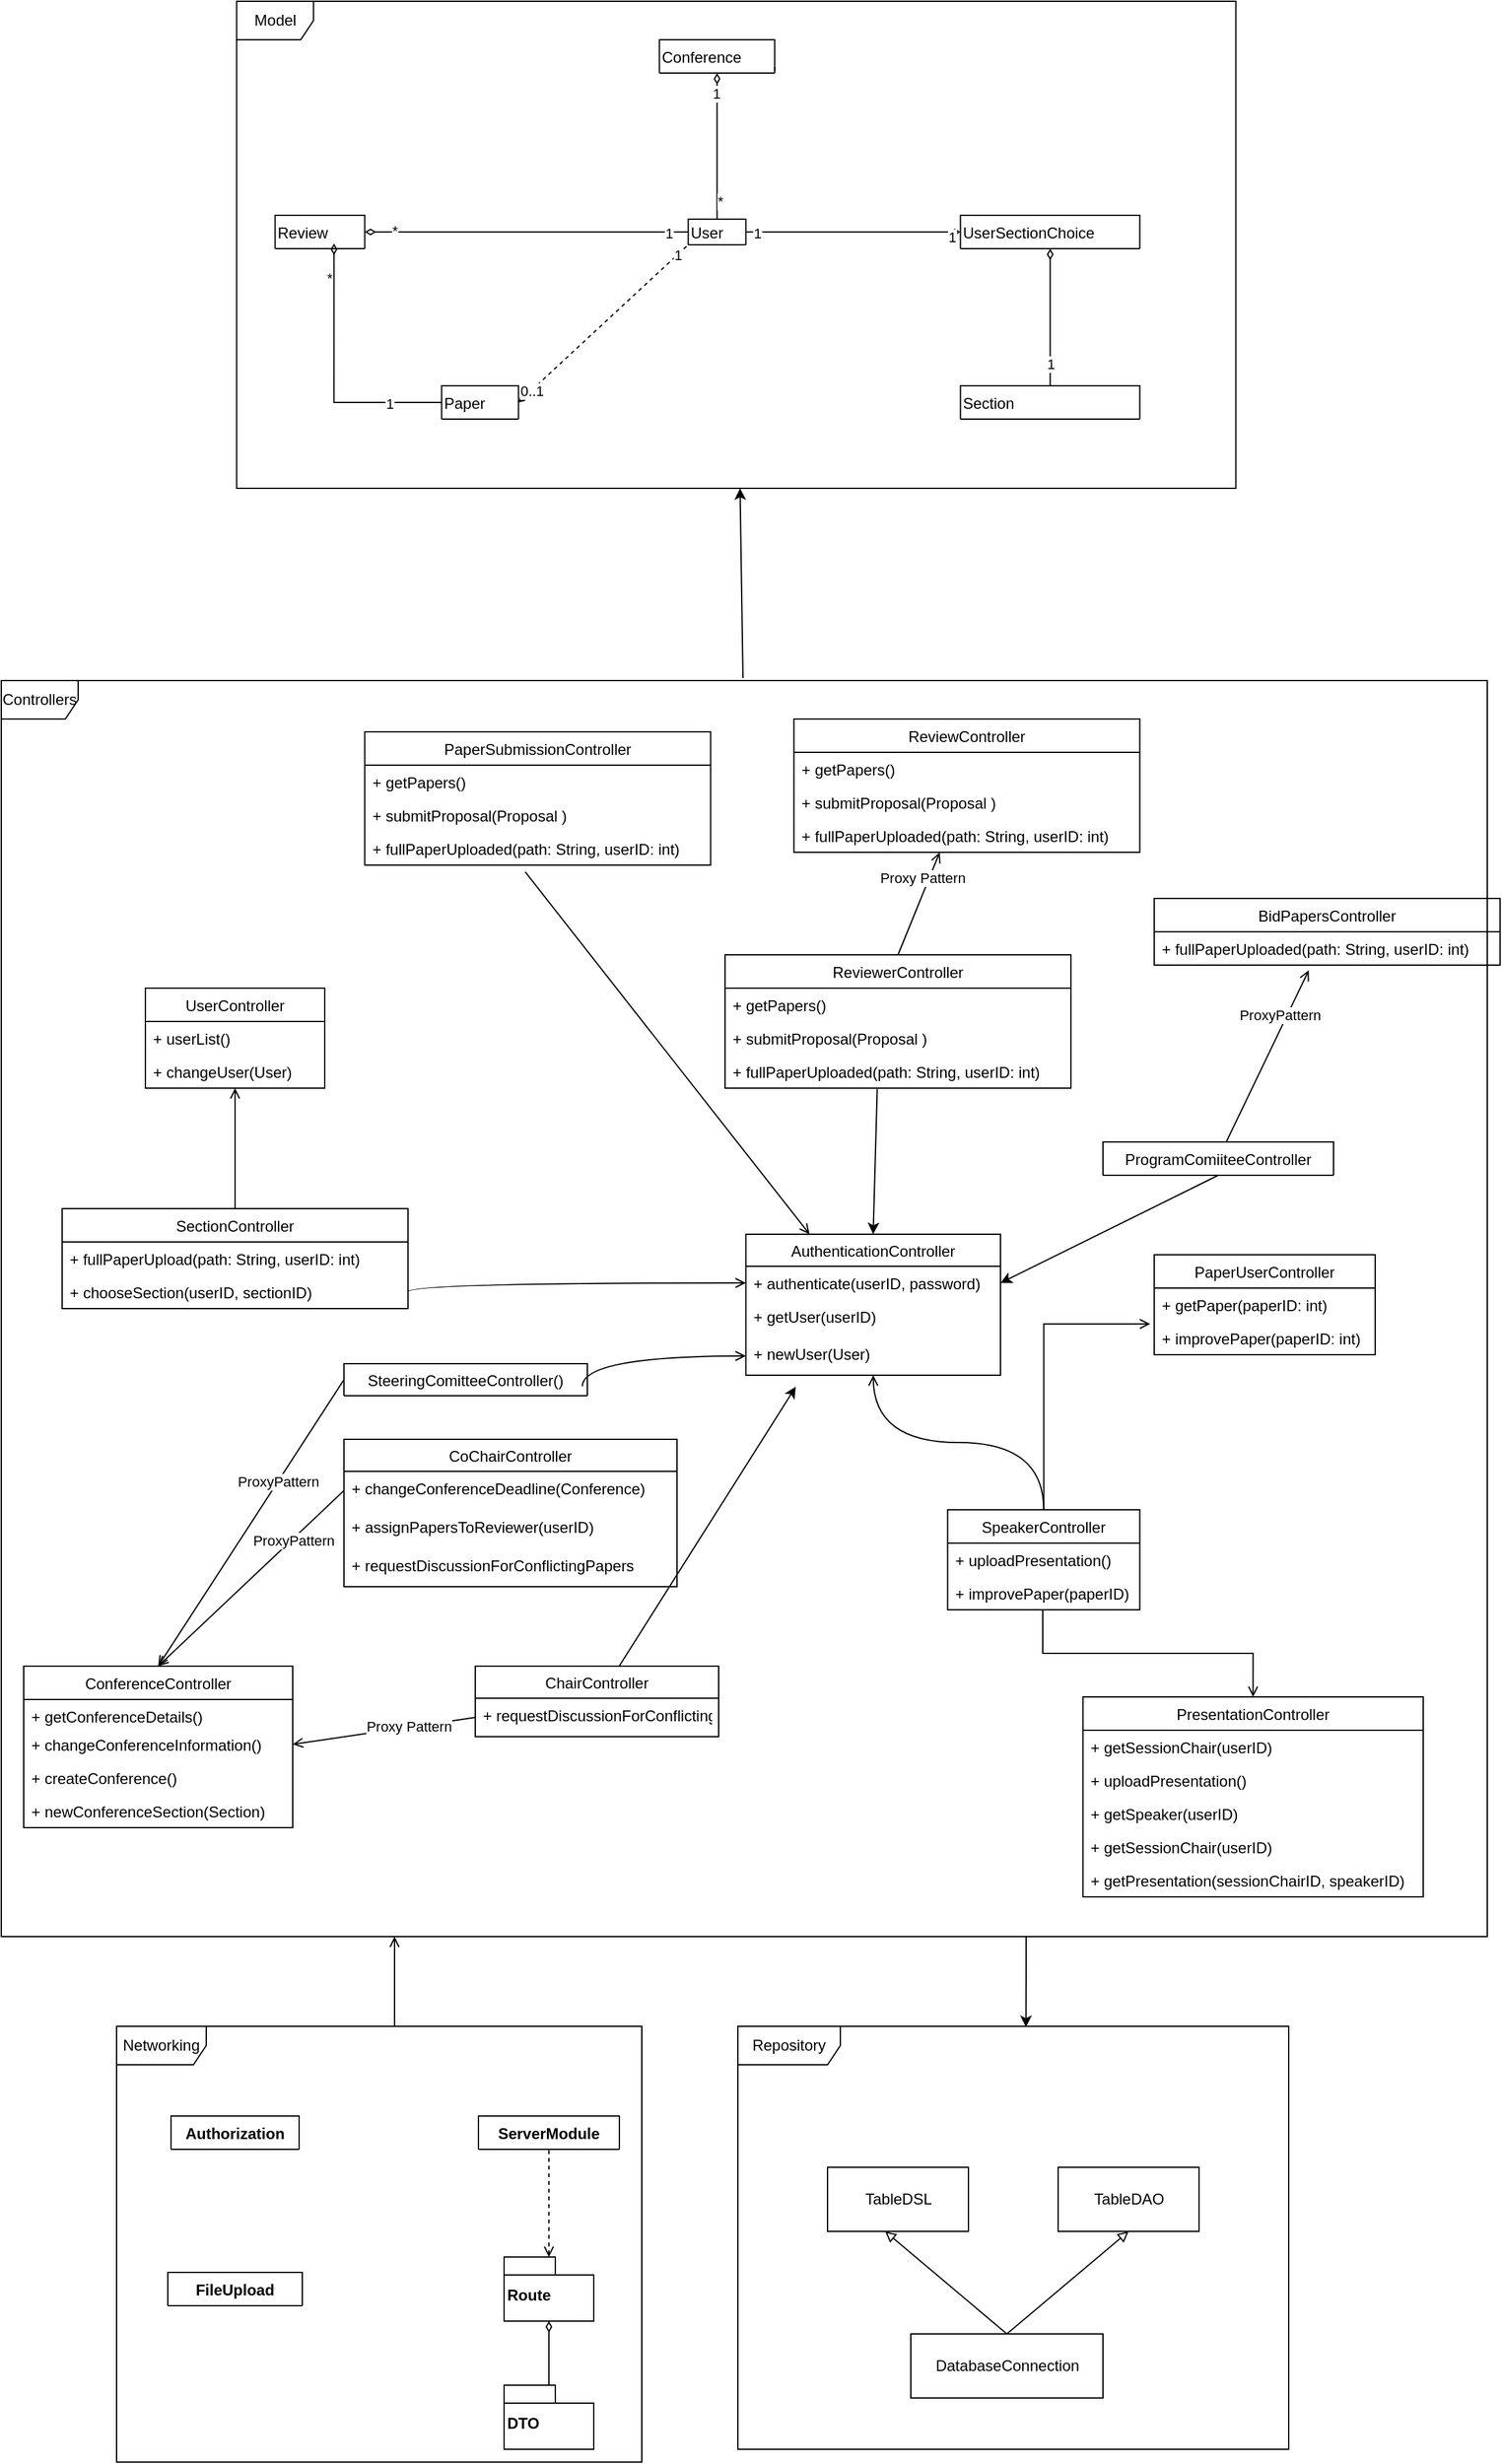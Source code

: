 <mxfile version="13.0.3" type="device"><diagram id="Ii5UcUmyylyjQoXWFDgR" name="Page-1"><mxGraphModel dx="1536" dy="964" grid="1" gridSize="10" guides="1" tooltips="1" connect="1" arrows="1" fold="1" page="1" pageScale="1" pageWidth="4681" pageHeight="3300" math="0" shadow="0"><root><mxCell id="0"/><mxCell id="1" parent="0"/><object label="Model" name="dsadsa" id="y5DzNm46Y3_xtx4hhmdL-4"><mxCell style="shape=umlFrame;whiteSpace=wrap;html=1;width=60;height=30;" parent="1" vertex="1"><mxGeometry x="813.75" y="410" width="780" height="380" as="geometry"/></mxCell></object><mxCell id="y5DzNm46Y3_xtx4hhmdL-94" value="" style="edgeStyle=orthogonalEdgeStyle;rounded=0;orthogonalLoop=1;jettySize=auto;html=1;entryX=0.523;entryY=0.002;entryDx=0;entryDy=0;entryPerimeter=0;" parent="1" source="y5DzNm46Y3_xtx4hhmdL-56" target="y5DzNm46Y3_xtx4hhmdL-84" edge="1"><mxGeometry relative="1" as="geometry"><mxPoint x="1455" y="1710" as="targetPoint"/><Array as="points"><mxPoint x="1430" y="1950"/><mxPoint x="1430" y="1950"/></Array></mxGeometry></mxCell><mxCell id="y5DzNm46Y3_xtx4hhmdL-56" value="Controllers" style="shape=umlFrame;whiteSpace=wrap;html=1;" parent="1" vertex="1"><mxGeometry x="630" y="940" width="1160" height="980" as="geometry"/></mxCell><mxCell id="Vjnnd8-TA3yRiX3sl9Ig-96" style="edgeStyle=orthogonalEdgeStyle;rounded=0;orthogonalLoop=1;jettySize=auto;html=1;startArrow=none;startFill=0;endArrow=diamondThin;endFill=0;" parent="1" source="Vjnnd8-TA3yRiX3sl9Ig-74" target="Vjnnd8-TA3yRiX3sl9Ig-79" edge="1"><mxGeometry relative="1" as="geometry"/></mxCell><mxCell id="Vjnnd8-TA3yRiX3sl9Ig-97" value="*" style="edgeLabel;html=1;align=center;verticalAlign=middle;resizable=0;points=[];" parent="Vjnnd8-TA3yRiX3sl9Ig-96" vertex="1" connectable="0"><mxGeometry x="-0.754" y="-2" relative="1" as="geometry"><mxPoint as="offset"/></mxGeometry></mxCell><mxCell id="Vjnnd8-TA3yRiX3sl9Ig-98" value="1&lt;br&gt;" style="edgeLabel;html=1;align=center;verticalAlign=middle;resizable=0;points=[];" parent="Vjnnd8-TA3yRiX3sl9Ig-96" vertex="1" connectable="0"><mxGeometry x="0.719" y="1" relative="1" as="geometry"><mxPoint as="offset"/></mxGeometry></mxCell><mxCell id="Vjnnd8-TA3yRiX3sl9Ig-99" style="edgeStyle=orthogonalEdgeStyle;rounded=0;orthogonalLoop=1;jettySize=auto;html=1;startArrow=none;startFill=0;endArrow=diamondThin;endFill=0;" parent="1" source="Vjnnd8-TA3yRiX3sl9Ig-74" target="Vjnnd8-TA3yRiX3sl9Ig-88" edge="1"><mxGeometry relative="1" as="geometry"/></mxCell><mxCell id="Vjnnd8-TA3yRiX3sl9Ig-100" value="1" style="edgeLabel;html=1;align=center;verticalAlign=middle;resizable=0;points=[];" parent="Vjnnd8-TA3yRiX3sl9Ig-99" vertex="1" connectable="0"><mxGeometry x="-0.904" y="-1" relative="1" as="geometry"><mxPoint as="offset"/></mxGeometry></mxCell><mxCell id="Vjnnd8-TA3yRiX3sl9Ig-101" value="1" style="edgeLabel;html=1;align=center;verticalAlign=middle;resizable=0;points=[];" parent="Vjnnd8-TA3yRiX3sl9Ig-99" vertex="1" connectable="0"><mxGeometry x="0.918" y="-3" relative="1" as="geometry"><mxPoint y="1" as="offset"/></mxGeometry></mxCell><mxCell id="Vjnnd8-TA3yRiX3sl9Ig-102" style="edgeStyle=orthogonalEdgeStyle;rounded=0;orthogonalLoop=1;jettySize=auto;html=1;startArrow=none;startFill=0;endArrow=diamondThin;endFill=0;" parent="1" source="Vjnnd8-TA3yRiX3sl9Ig-74" target="Vjnnd8-TA3yRiX3sl9Ig-73" edge="1"><mxGeometry relative="1" as="geometry"/></mxCell><mxCell id="Vjnnd8-TA3yRiX3sl9Ig-108" value="1" style="edgeLabel;html=1;align=center;verticalAlign=middle;resizable=0;points=[];" parent="Vjnnd8-TA3yRiX3sl9Ig-102" vertex="1" connectable="0"><mxGeometry x="-0.879" y="1" relative="1" as="geometry"><mxPoint as="offset"/></mxGeometry></mxCell><mxCell id="Vjnnd8-TA3yRiX3sl9Ig-109" value="*" style="edgeLabel;html=1;align=center;verticalAlign=middle;resizable=0;points=[];" parent="Vjnnd8-TA3yRiX3sl9Ig-102" vertex="1" connectable="0"><mxGeometry x="0.824" y="-1" relative="1" as="geometry"><mxPoint x="1" as="offset"/></mxGeometry></mxCell><mxCell id="Vjnnd8-TA3yRiX3sl9Ig-105" style="edgeStyle=orthogonalEdgeStyle;rounded=0;orthogonalLoop=1;jettySize=auto;html=1;entryX=0.657;entryY=0.846;entryDx=0;entryDy=0;entryPerimeter=0;startArrow=none;startFill=0;endArrow=diamondThin;endFill=0;" parent="1" source="Vjnnd8-TA3yRiX3sl9Ig-77" target="Vjnnd8-TA3yRiX3sl9Ig-73" edge="1"><mxGeometry relative="1" as="geometry"/></mxCell><mxCell id="Vjnnd8-TA3yRiX3sl9Ig-106" value="1" style="edgeLabel;html=1;align=center;verticalAlign=middle;resizable=0;points=[];" parent="Vjnnd8-TA3yRiX3sl9Ig-105" vertex="1" connectable="0"><mxGeometry x="-0.608" y="1" relative="1" as="geometry"><mxPoint as="offset"/></mxGeometry></mxCell><mxCell id="Vjnnd8-TA3yRiX3sl9Ig-107" value="*" style="edgeLabel;html=1;align=center;verticalAlign=middle;resizable=0;points=[];" parent="Vjnnd8-TA3yRiX3sl9Ig-105" vertex="1" connectable="0"><mxGeometry x="0.743" y="4" relative="1" as="geometry"><mxPoint as="offset"/></mxGeometry></mxCell><mxCell id="Vjnnd8-TA3yRiX3sl9Ig-111" style="edgeStyle=orthogonalEdgeStyle;rounded=0;orthogonalLoop=1;jettySize=auto;html=1;entryX=0.5;entryY=1;entryDx=0;entryDy=0;startArrow=none;startFill=0;endArrow=diamondThin;endFill=0;" parent="1" source="Vjnnd8-TA3yRiX3sl9Ig-110" target="Vjnnd8-TA3yRiX3sl9Ig-88" edge="1"><mxGeometry relative="1" as="geometry"><Array as="points"><mxPoint x="1448.75" y="603"/></Array></mxGeometry></mxCell><mxCell id="Vjnnd8-TA3yRiX3sl9Ig-113" value="1" style="edgeLabel;html=1;align=center;verticalAlign=middle;resizable=0;points=[];" parent="Vjnnd8-TA3yRiX3sl9Ig-111" vertex="1" connectable="0"><mxGeometry x="-0.682" relative="1" as="geometry"><mxPoint as="offset"/></mxGeometry></mxCell><mxCell id="56ri7XXikBpU7a2TVOai-34" style="edgeStyle=orthogonalEdgeStyle;rounded=0;orthogonalLoop=1;jettySize=auto;html=1;endArrow=open;endFill=0;" edge="1" parent="1" source="y5DzNm46Y3_xtx4hhmdL-79" target="y5DzNm46Y3_xtx4hhmdL-56"><mxGeometry relative="1" as="geometry"><mxPoint x="935" y="1702" as="targetPoint"/><Array as="points"><mxPoint x="937" y="1960"/><mxPoint x="937" y="1960"/></Array></mxGeometry></mxCell><mxCell id="56ri7XXikBpU7a2TVOai-37" style="edgeStyle=orthogonalEdgeStyle;rounded=0;orthogonalLoop=1;jettySize=auto;html=1;entryX=0.5;entryY=0;entryDx=0;entryDy=0;startArrow=open;startFill=0;endArrow=none;endFill=0;curved=1;" edge="1" parent="1" source="1Os9NHlE2vcd7KyJzFy9-2" target="56ri7XXikBpU7a2TVOai-10"><mxGeometry relative="1" as="geometry"/></mxCell><mxCell id="56ri7XXikBpU7a2TVOai-40" style="rounded=0;orthogonalLoop=1;jettySize=auto;html=1;entryX=0.464;entryY=1.205;entryDx=0;entryDy=0;startArrow=open;startFill=0;endArrow=none;endFill=0;elbow=vertical;exitX=0.25;exitY=0;exitDx=0;exitDy=0;entryPerimeter=0;" edge="1" parent="1" source="1Os9NHlE2vcd7KyJzFy9-2" target="1Os9NHlE2vcd7KyJzFy9-63"><mxGeometry relative="1" as="geometry"/></mxCell><mxCell id="56ri7XXikBpU7a2TVOai-38" style="edgeStyle=orthogonalEdgeStyle;rounded=0;orthogonalLoop=1;jettySize=auto;html=1;entryX=0.5;entryY=0;entryDx=0;entryDy=0;startArrow=open;startFill=0;endArrow=none;endFill=0;" edge="1" parent="1" source="1Os9NHlE2vcd7KyJzFy9-38" target="1Os9NHlE2vcd7KyJzFy9-34"><mxGeometry relative="1" as="geometry"/></mxCell><mxCell id="Vjnnd8-TA3yRiX3sl9Ig-79" value="Conference" style="swimlane;fontStyle=0;childLayout=stackLayout;horizontal=1;startSize=26;fillColor=none;horizontalStack=0;resizeParent=1;resizeParentMax=0;resizeLast=0;collapsible=1;marginBottom=0;align=left;" parent="1" vertex="1" collapsed="1"><mxGeometry x="1143.75" y="440" width="90" height="26" as="geometry"><mxRectangle x="370" y="90" width="140" height="30" as="alternateBounds"/></mxGeometry></mxCell><mxCell id="Vjnnd8-TA3yRiX3sl9Ig-74" value="User" style="swimlane;fontStyle=0;childLayout=stackLayout;horizontal=1;startSize=26;fillColor=none;horizontalStack=0;resizeParent=1;resizeParentMax=0;resizeLast=0;collapsible=1;marginBottom=0;align=left;" parent="1" vertex="1" collapsed="1"><mxGeometry x="1166.25" y="580" width="45" height="20" as="geometry"><mxRectangle x="370" y="240" width="140" height="30" as="alternateBounds"/></mxGeometry></mxCell><mxCell id="Vjnnd8-TA3yRiX3sl9Ig-77" value="Paper" style="swimlane;fontStyle=0;childLayout=stackLayout;horizontal=1;startSize=26;fillColor=none;horizontalStack=0;resizeParent=1;resizeParentMax=0;resizeLast=0;collapsible=1;marginBottom=0;align=left;" parent="1" vertex="1" collapsed="1"><mxGeometry x="973.75" y="710" width="60" height="26" as="geometry"><mxRectangle x="20" y="320" width="140" height="30" as="alternateBounds"/></mxGeometry></mxCell><mxCell id="Vjnnd8-TA3yRiX3sl9Ig-73" value="Review" style="swimlane;fontStyle=0;childLayout=stackLayout;horizontal=1;startSize=26;fillColor=none;horizontalStack=0;resizeParent=1;resizeParentMax=0;resizeLast=0;collapsible=1;marginBottom=0;align=left;" parent="1" vertex="1" collapsed="1"><mxGeometry x="843.75" y="577" width="70" height="26" as="geometry"><mxRectangle x="190" y="390" width="140" height="30" as="alternateBounds"/></mxGeometry></mxCell><mxCell id="Vjnnd8-TA3yRiX3sl9Ig-110" value="Section" style="swimlane;fontStyle=0;childLayout=stackLayout;horizontal=1;startSize=26;fillColor=none;horizontalStack=0;resizeParent=1;resizeParentMax=0;resizeLast=0;collapsible=1;marginBottom=0;align=left;" parent="1" vertex="1" collapsed="1"><mxGeometry x="1378.75" y="710" width="140" height="26" as="geometry"><mxRectangle x="705" y="320" width="140" height="30" as="alternateBounds"/></mxGeometry></mxCell><mxCell id="Vjnnd8-TA3yRiX3sl9Ig-88" value="UserSectionChoice" style="swimlane;fontStyle=0;childLayout=stackLayout;horizontal=1;startSize=26;fillColor=none;horizontalStack=0;resizeParent=1;resizeParentMax=0;resizeLast=0;collapsible=1;marginBottom=0;align=left;" parent="1" vertex="1" collapsed="1"><mxGeometry x="1378.75" y="577" width="140" height="26" as="geometry"><mxRectangle x="705" y="320" width="140" height="30" as="alternateBounds"/></mxGeometry></mxCell><mxCell id="1Os9NHlE2vcd7KyJzFy9-42" value="PaperSubmissionController" style="swimlane;fontStyle=0;childLayout=stackLayout;horizontal=1;startSize=26;fillColor=none;horizontalStack=0;resizeParent=1;resizeParentMax=0;resizeLast=0;collapsible=1;marginBottom=0;" parent="1" vertex="1"><mxGeometry x="913.75" y="980" width="270" height="104" as="geometry"/></mxCell><mxCell id="1Os9NHlE2vcd7KyJzFy9-44" value="+ getPapers()" style="text;strokeColor=none;fillColor=none;align=left;verticalAlign=top;spacingLeft=4;spacingRight=4;overflow=hidden;rotatable=0;points=[[0,0.5],[1,0.5]];portConstraint=eastwest;" parent="1Os9NHlE2vcd7KyJzFy9-42" vertex="1"><mxGeometry y="26" width="270" height="26" as="geometry"/></mxCell><mxCell id="1Os9NHlE2vcd7KyJzFy9-61" value="+ submitProposal(Proposal )" style="text;strokeColor=none;fillColor=none;align=left;verticalAlign=top;spacingLeft=4;spacingRight=4;overflow=hidden;rotatable=0;points=[[0,0.5],[1,0.5]];portConstraint=eastwest;" parent="1Os9NHlE2vcd7KyJzFy9-42" vertex="1"><mxGeometry y="52" width="270" height="26" as="geometry"/></mxCell><mxCell id="1Os9NHlE2vcd7KyJzFy9-63" value="+ fullPaperUploaded(path: String, userID: int)" style="text;strokeColor=none;fillColor=none;align=left;verticalAlign=top;spacingLeft=4;spacingRight=4;overflow=hidden;rotatable=0;points=[[0,0.5],[1,0.5]];portConstraint=eastwest;" parent="1Os9NHlE2vcd7KyJzFy9-42" vertex="1"><mxGeometry y="78" width="270" height="26" as="geometry"/></mxCell><mxCell id="56ri7XXikBpU7a2TVOai-112" value="BidPapersController" style="swimlane;fontStyle=0;childLayout=stackLayout;horizontal=1;startSize=26;fillColor=none;horizontalStack=0;resizeParent=1;resizeParentMax=0;resizeLast=0;collapsible=1;marginBottom=0;" vertex="1" parent="1"><mxGeometry x="1530" y="1110" width="270" height="52" as="geometry"/></mxCell><mxCell id="56ri7XXikBpU7a2TVOai-113" value="+ fullPaperUploaded(path: String, userID: int)" style="text;strokeColor=none;fillColor=none;align=left;verticalAlign=top;spacingLeft=4;spacingRight=4;overflow=hidden;rotatable=0;points=[[0,0.5],[1,0.5]];portConstraint=eastwest;" vertex="1" parent="56ri7XXikBpU7a2TVOai-112"><mxGeometry y="26" width="270" height="26" as="geometry"/></mxCell><mxCell id="56ri7XXikBpU7a2TVOai-102" value="ReviewerController" style="swimlane;fontStyle=0;childLayout=stackLayout;horizontal=1;startSize=26;fillColor=none;horizontalStack=0;resizeParent=1;resizeParentMax=0;resizeLast=0;collapsible=1;marginBottom=0;" vertex="1" parent="1"><mxGeometry x="1195" y="1154" width="270" height="104" as="geometry"/></mxCell><mxCell id="56ri7XXikBpU7a2TVOai-103" value="+ getPapers()" style="text;strokeColor=none;fillColor=none;align=left;verticalAlign=top;spacingLeft=4;spacingRight=4;overflow=hidden;rotatable=0;points=[[0,0.5],[1,0.5]];portConstraint=eastwest;" vertex="1" parent="56ri7XXikBpU7a2TVOai-102"><mxGeometry y="26" width="270" height="26" as="geometry"/></mxCell><mxCell id="56ri7XXikBpU7a2TVOai-104" value="+ submitProposal(Proposal )" style="text;strokeColor=none;fillColor=none;align=left;verticalAlign=top;spacingLeft=4;spacingRight=4;overflow=hidden;rotatable=0;points=[[0,0.5],[1,0.5]];portConstraint=eastwest;" vertex="1" parent="56ri7XXikBpU7a2TVOai-102"><mxGeometry y="52" width="270" height="26" as="geometry"/></mxCell><mxCell id="56ri7XXikBpU7a2TVOai-105" value="+ fullPaperUploaded(path: String, userID: int)" style="text;strokeColor=none;fillColor=none;align=left;verticalAlign=top;spacingLeft=4;spacingRight=4;overflow=hidden;rotatable=0;points=[[0,0.5],[1,0.5]];portConstraint=eastwest;" vertex="1" parent="56ri7XXikBpU7a2TVOai-102"><mxGeometry y="78" width="270" height="26" as="geometry"/></mxCell><mxCell id="56ri7XXikBpU7a2TVOai-129" style="rounded=0;orthogonalLoop=1;jettySize=auto;html=1;entryX=0.5;entryY=0;entryDx=0;entryDy=0;startArrow=open;startFill=0;endArrow=none;endFill=0;" edge="1" parent="1" source="56ri7XXikBpU7a2TVOai-125" target="56ri7XXikBpU7a2TVOai-102"><mxGeometry relative="1" as="geometry"/></mxCell><mxCell id="56ri7XXikBpU7a2TVOai-130" value="Proxy Pattern" style="edgeLabel;html=1;align=center;verticalAlign=middle;resizable=0;points=[];" vertex="1" connectable="0" parent="56ri7XXikBpU7a2TVOai-129"><mxGeometry x="-0.442" y="-5" relative="1" as="geometry"><mxPoint y="-1" as="offset"/></mxGeometry></mxCell><mxCell id="56ri7XXikBpU7a2TVOai-125" value="ReviewController" style="swimlane;fontStyle=0;childLayout=stackLayout;horizontal=1;startSize=26;fillColor=none;horizontalStack=0;resizeParent=1;resizeParentMax=0;resizeLast=0;collapsible=1;marginBottom=0;" vertex="1" parent="1"><mxGeometry x="1248.75" y="970" width="270" height="104" as="geometry"/></mxCell><mxCell id="56ri7XXikBpU7a2TVOai-126" value="+ getPapers()" style="text;strokeColor=none;fillColor=none;align=left;verticalAlign=top;spacingLeft=4;spacingRight=4;overflow=hidden;rotatable=0;points=[[0,0.5],[1,0.5]];portConstraint=eastwest;" vertex="1" parent="56ri7XXikBpU7a2TVOai-125"><mxGeometry y="26" width="270" height="26" as="geometry"/></mxCell><mxCell id="56ri7XXikBpU7a2TVOai-127" value="+ submitProposal(Proposal )" style="text;strokeColor=none;fillColor=none;align=left;verticalAlign=top;spacingLeft=4;spacingRight=4;overflow=hidden;rotatable=0;points=[[0,0.5],[1,0.5]];portConstraint=eastwest;" vertex="1" parent="56ri7XXikBpU7a2TVOai-125"><mxGeometry y="52" width="270" height="26" as="geometry"/></mxCell><mxCell id="56ri7XXikBpU7a2TVOai-128" value="+ fullPaperUploaded(path: String, userID: int)" style="text;strokeColor=none;fillColor=none;align=left;verticalAlign=top;spacingLeft=4;spacingRight=4;overflow=hidden;rotatable=0;points=[[0,0.5],[1,0.5]];portConstraint=eastwest;" vertex="1" parent="56ri7XXikBpU7a2TVOai-125"><mxGeometry y="78" width="270" height="26" as="geometry"/></mxCell><mxCell id="y5DzNm46Y3_xtx4hhmdL-79" value="Networking" style="shape=umlFrame;whiteSpace=wrap;html=1;width=70;height=30;" parent="1" vertex="1"><mxGeometry x="720" y="1990" width="410" height="340" as="geometry"/></mxCell><mxCell id="y5DzNm46Y3_xtx4hhmdL-84" value="Repository" style="shape=umlFrame;whiteSpace=wrap;html=1;width=80;height=30;" parent="1" vertex="1"><mxGeometry x="1205" y="1990" width="430" height="330" as="geometry"/></mxCell><mxCell id="y5DzNm46Y3_xtx4hhmdL-85" value="TableDSL" style="html=1;" parent="1" vertex="1"><mxGeometry x="1275" y="2100" width="110" height="50" as="geometry"/></mxCell><mxCell id="1Os9NHlE2vcd7KyJzFy9-64" value="TableDAO" style="html=1;" parent="1" vertex="1"><mxGeometry x="1455" y="2100" width="110" height="50" as="geometry"/></mxCell><mxCell id="1Os9NHlE2vcd7KyJzFy9-65" value="" style="endArrow=block;html=1;exitX=0.5;exitY=0;exitDx=0;exitDy=0;entryX=0.5;entryY=1;entryDx=0;entryDy=0;endFill=0;strokeWidth=1;" parent="1" source="y5DzNm46Y3_xtx4hhmdL-86" target="1Os9NHlE2vcd7KyJzFy9-64" edge="1"><mxGeometry width="50" height="50" relative="1" as="geometry"><mxPoint x="1430" y="2250" as="sourcePoint"/><mxPoint x="1480" y="2200" as="targetPoint"/></mxGeometry></mxCell><mxCell id="56ri7XXikBpU7a2TVOai-16" style="edgeStyle=orthogonalEdgeStyle;rounded=0;orthogonalLoop=1;jettySize=auto;html=1;entryX=-0.018;entryY=0.077;entryDx=0;entryDy=0;endArrow=open;endFill=0;entryPerimeter=0;" edge="1" parent="1" source="56ri7XXikBpU7a2TVOai-10" target="56ri7XXikBpU7a2TVOai-15"><mxGeometry relative="1" as="geometry"/></mxCell><mxCell id="56ri7XXikBpU7a2TVOai-20" style="edgeStyle=orthogonalEdgeStyle;rounded=0;orthogonalLoop=1;jettySize=auto;html=1;endArrow=open;endFill=0;exitX=0.495;exitY=1.016;exitDx=0;exitDy=0;exitPerimeter=0;entryX=0.5;entryY=0;entryDx=0;entryDy=0;" edge="1" parent="1" source="56ri7XXikBpU7a2TVOai-12" target="56ri7XXikBpU7a2TVOai-17"><mxGeometry relative="1" as="geometry"><mxPoint x="1469.0" y="1733" as="targetPoint"/></mxGeometry></mxCell><mxCell id="56ri7XXikBpU7a2TVOai-53" value="ConferenceController" style="swimlane;fontStyle=0;childLayout=stackLayout;horizontal=1;startSize=26;fillColor=none;horizontalStack=0;resizeParent=1;resizeParentMax=0;resizeLast=0;collapsible=1;marginBottom=0;" vertex="1" parent="1"><mxGeometry x="647.5" y="1709" width="210" height="126" as="geometry"/></mxCell><mxCell id="56ri7XXikBpU7a2TVOai-54" value="+ getConferenceDetails()" style="text;strokeColor=none;fillColor=none;align=left;verticalAlign=top;spacingLeft=4;spacingRight=4;overflow=hidden;rotatable=0;points=[[0,0.5],[1,0.5]];portConstraint=eastwest;" vertex="1" parent="56ri7XXikBpU7a2TVOai-53"><mxGeometry y="26" width="210" height="22" as="geometry"/></mxCell><mxCell id="56ri7XXikBpU7a2TVOai-55" value="+ changeConferenceInformation()" style="text;strokeColor=none;fillColor=none;align=left;verticalAlign=top;spacingLeft=4;spacingRight=4;overflow=hidden;rotatable=0;points=[[0,0.5],[1,0.5]];portConstraint=eastwest;" vertex="1" parent="56ri7XXikBpU7a2TVOai-53"><mxGeometry y="48" width="210" height="26" as="geometry"/></mxCell><mxCell id="56ri7XXikBpU7a2TVOai-56" value="+ createConference()" style="text;strokeColor=none;fillColor=none;align=left;verticalAlign=top;spacingLeft=4;spacingRight=4;overflow=hidden;rotatable=0;points=[[0,0.5],[1,0.5]];portConstraint=eastwest;" vertex="1" parent="56ri7XXikBpU7a2TVOai-53"><mxGeometry y="74" width="210" height="26" as="geometry"/></mxCell><mxCell id="56ri7XXikBpU7a2TVOai-57" value="+ newConferenceSection(Section)" style="text;strokeColor=none;fillColor=none;align=left;verticalAlign=top;spacingLeft=4;spacingRight=4;overflow=hidden;rotatable=0;points=[[0,0.5],[1,0.5]];portConstraint=eastwest;" vertex="1" parent="56ri7XXikBpU7a2TVOai-53"><mxGeometry y="100" width="210" height="26" as="geometry"/></mxCell><mxCell id="56ri7XXikBpU7a2TVOai-48" value="SteeringComitteeController()" style="swimlane;fontStyle=0;childLayout=stackLayout;horizontal=1;startSize=25;fillColor=none;horizontalStack=0;resizeParent=1;resizeParentMax=0;resizeLast=0;collapsible=1;marginBottom=0;" vertex="1" collapsed="1" parent="1"><mxGeometry x="897.5" y="1473" width="190" height="25" as="geometry"><mxRectangle x="910" y="1260" width="186.25" height="55" as="alternateBounds"/></mxGeometry></mxCell><mxCell id="56ri7XXikBpU7a2TVOai-65" value="CoChairController" style="swimlane;fontStyle=0;childLayout=stackLayout;horizontal=1;startSize=25;fillColor=none;horizontalStack=0;resizeParent=1;resizeParentMax=0;resizeLast=0;collapsible=1;marginBottom=0;" vertex="1" parent="1"><mxGeometry x="897.5" y="1532" width="260" height="115" as="geometry"/></mxCell><mxCell id="56ri7XXikBpU7a2TVOai-68" value="+ changeConferenceDeadline(Conference)" style="text;strokeColor=none;fillColor=none;align=left;verticalAlign=top;spacingLeft=4;spacingRight=4;overflow=hidden;rotatable=0;points=[[0,0.5],[1,0.5]];portConstraint=eastwest;" vertex="1" parent="56ri7XXikBpU7a2TVOai-65"><mxGeometry y="25" width="260" height="30" as="geometry"/></mxCell><mxCell id="56ri7XXikBpU7a2TVOai-74" value="+ assignPapersToReviewer(userID)" style="text;strokeColor=none;fillColor=none;align=left;verticalAlign=top;spacingLeft=4;spacingRight=4;overflow=hidden;rotatable=0;points=[[0,0.5],[1,0.5]];portConstraint=eastwest;" vertex="1" parent="56ri7XXikBpU7a2TVOai-65"><mxGeometry y="55" width="260" height="30" as="geometry"/></mxCell><mxCell id="56ri7XXikBpU7a2TVOai-75" value="+ requestDiscussionForConflictingPapers" style="text;strokeColor=none;fillColor=none;align=left;verticalAlign=top;spacingLeft=4;spacingRight=4;overflow=hidden;rotatable=0;points=[[0,0.5],[1,0.5]];portConstraint=eastwest;" vertex="1" parent="56ri7XXikBpU7a2TVOai-65"><mxGeometry y="85" width="260" height="30" as="geometry"/></mxCell><mxCell id="56ri7XXikBpU7a2TVOai-10" value="SpeakerController" style="swimlane;fontStyle=0;childLayout=stackLayout;horizontal=1;startSize=26;fillColor=none;horizontalStack=0;resizeParent=1;resizeParentMax=0;resizeLast=0;collapsible=1;marginBottom=0;" vertex="1" parent="1"><mxGeometry x="1368.75" y="1587" width="150" height="78" as="geometry"/></mxCell><mxCell id="56ri7XXikBpU7a2TVOai-11" value="+ uploadPresentation()" style="text;strokeColor=none;fillColor=none;align=left;verticalAlign=top;spacingLeft=4;spacingRight=4;overflow=hidden;rotatable=0;points=[[0,0.5],[1,0.5]];portConstraint=eastwest;" vertex="1" parent="56ri7XXikBpU7a2TVOai-10"><mxGeometry y="26" width="150" height="26" as="geometry"/></mxCell><mxCell id="56ri7XXikBpU7a2TVOai-12" value="+ improvePaper(paperID)" style="text;strokeColor=none;fillColor=none;align=left;verticalAlign=top;spacingLeft=4;spacingRight=4;overflow=hidden;rotatable=0;points=[[0,0.5],[1,0.5]];portConstraint=eastwest;" vertex="1" parent="56ri7XXikBpU7a2TVOai-10"><mxGeometry y="52" width="150" height="26" as="geometry"/></mxCell><mxCell id="56ri7XXikBpU7a2TVOai-17" value="PresentationController" style="swimlane;fontStyle=0;childLayout=stackLayout;horizontal=1;startSize=26;fillColor=none;horizontalStack=0;resizeParent=1;resizeParentMax=0;resizeLast=0;collapsible=1;marginBottom=0;" vertex="1" parent="1"><mxGeometry x="1474.38" y="1733" width="265.62" height="156" as="geometry"/></mxCell><mxCell id="56ri7XXikBpU7a2TVOai-32" value="+ getSessionChair(userID)" style="text;strokeColor=none;fillColor=none;align=left;verticalAlign=top;spacingLeft=4;spacingRight=4;overflow=hidden;rotatable=0;points=[[0,0.5],[1,0.5]];portConstraint=eastwest;" vertex="1" parent="56ri7XXikBpU7a2TVOai-17"><mxGeometry y="26" width="265.62" height="26" as="geometry"/></mxCell><mxCell id="56ri7XXikBpU7a2TVOai-18" value="+ uploadPresentation()&#10;" style="text;strokeColor=none;fillColor=none;align=left;verticalAlign=top;spacingLeft=4;spacingRight=4;overflow=hidden;rotatable=0;points=[[0,0.5],[1,0.5]];portConstraint=eastwest;" vertex="1" parent="56ri7XXikBpU7a2TVOai-17"><mxGeometry y="52" width="265.62" height="26" as="geometry"/></mxCell><mxCell id="56ri7XXikBpU7a2TVOai-29" value="+ getSpeaker(userID)" style="text;strokeColor=none;fillColor=none;align=left;verticalAlign=top;spacingLeft=4;spacingRight=4;overflow=hidden;rotatable=0;points=[[0,0.5],[1,0.5]];portConstraint=eastwest;" vertex="1" parent="56ri7XXikBpU7a2TVOai-17"><mxGeometry y="78" width="265.62" height="26" as="geometry"/></mxCell><mxCell id="56ri7XXikBpU7a2TVOai-30" value="+ getSessionChair(userID)" style="text;strokeColor=none;fillColor=none;align=left;verticalAlign=top;spacingLeft=4;spacingRight=4;overflow=hidden;rotatable=0;points=[[0,0.5],[1,0.5]];portConstraint=eastwest;" vertex="1" parent="56ri7XXikBpU7a2TVOai-17"><mxGeometry y="104" width="265.62" height="26" as="geometry"/></mxCell><mxCell id="56ri7XXikBpU7a2TVOai-31" value="+ getPresentation(sessionChairID, speakerID)" style="text;strokeColor=none;fillColor=none;align=left;verticalAlign=top;spacingLeft=4;spacingRight=4;overflow=hidden;rotatable=0;points=[[0,0.5],[1,0.5]];portConstraint=eastwest;" vertex="1" parent="56ri7XXikBpU7a2TVOai-17"><mxGeometry y="130" width="265.62" height="26" as="geometry"/></mxCell><mxCell id="56ri7XXikBpU7a2TVOai-76" value="ChairController" style="swimlane;fontStyle=0;childLayout=stackLayout;horizontal=1;startSize=25;fillColor=none;horizontalStack=0;resizeParent=1;resizeParentMax=0;resizeLast=0;collapsible=1;marginBottom=0;" vertex="1" parent="1"><mxGeometry x="1000" y="1709" width="190" height="55" as="geometry"/></mxCell><mxCell id="56ri7XXikBpU7a2TVOai-79" value="+ requestDiscussionForConflictingPapers" style="text;strokeColor=none;fillColor=none;align=left;verticalAlign=top;spacingLeft=4;spacingRight=4;overflow=hidden;rotatable=0;points=[[0,0.5],[1,0.5]];portConstraint=eastwest;" vertex="1" parent="56ri7XXikBpU7a2TVOai-76"><mxGeometry y="25" width="190" height="30" as="geometry"/></mxCell><mxCell id="1Os9NHlE2vcd7KyJzFy9-38" value="UserController" style="swimlane;fontStyle=0;childLayout=stackLayout;horizontal=1;startSize=26;fillColor=none;horizontalStack=0;resizeParent=1;resizeParentMax=0;resizeLast=0;collapsible=1;marginBottom=0;" parent="1" vertex="1"><mxGeometry x="742.5" y="1180" width="140" height="78" as="geometry"/></mxCell><mxCell id="1Os9NHlE2vcd7KyJzFy9-39" value="+ userList()" style="text;strokeColor=none;fillColor=none;align=left;verticalAlign=top;spacingLeft=4;spacingRight=4;overflow=hidden;rotatable=0;points=[[0,0.5],[1,0.5]];portConstraint=eastwest;" parent="1Os9NHlE2vcd7KyJzFy9-38" vertex="1"><mxGeometry y="26" width="140" height="26" as="geometry"/></mxCell><mxCell id="1Os9NHlE2vcd7KyJzFy9-40" value="+ changeUser(User)" style="text;strokeColor=none;fillColor=none;align=left;verticalAlign=top;spacingLeft=4;spacingRight=4;overflow=hidden;rotatable=0;points=[[0,0.5],[1,0.5]];portConstraint=eastwest;" parent="1Os9NHlE2vcd7KyJzFy9-38" vertex="1"><mxGeometry y="52" width="140" height="26" as="geometry"/></mxCell><mxCell id="1Os9NHlE2vcd7KyJzFy9-34" value="SectionController" style="swimlane;fontStyle=0;childLayout=stackLayout;horizontal=1;startSize=26;fillColor=none;horizontalStack=0;resizeParent=1;resizeParentMax=0;resizeLast=0;collapsible=1;marginBottom=0;" parent="1" vertex="1"><mxGeometry x="677.5" y="1352" width="270" height="78" as="geometry"><mxRectangle x="735" y="896" width="120" height="26" as="alternateBounds"/></mxGeometry></mxCell><mxCell id="56ri7XXikBpU7a2TVOai-9" value="+ fullPaperUpload(path: String, userID: int)" style="text;strokeColor=none;fillColor=none;align=left;verticalAlign=top;spacingLeft=4;spacingRight=4;overflow=hidden;rotatable=0;points=[[0,0.5],[1,0.5]];portConstraint=eastwest;" vertex="1" parent="1Os9NHlE2vcd7KyJzFy9-34"><mxGeometry y="26" width="270" height="26" as="geometry"/></mxCell><mxCell id="56ri7XXikBpU7a2TVOai-43" value="+ chooseSection(userID, sectionID)" style="text;strokeColor=none;fillColor=none;align=left;verticalAlign=top;spacingLeft=4;spacingRight=4;overflow=hidden;rotatable=0;points=[[0,0.5],[1,0.5]];portConstraint=eastwest;" vertex="1" parent="1Os9NHlE2vcd7KyJzFy9-34"><mxGeometry y="52" width="270" height="26" as="geometry"/></mxCell><mxCell id="y5DzNm46Y3_xtx4hhmdL-86" value="DatabaseConnection" style="html=1;" parent="1" vertex="1"><mxGeometry x="1340" y="2230" width="150" height="50" as="geometry"/></mxCell><mxCell id="1Os9NHlE2vcd7KyJzFy9-66" value="" style="endArrow=block;html=1;entryX=0.5;entryY=1;entryDx=0;entryDy=0;exitX=0.5;exitY=0;exitDx=0;exitDy=0;endFill=0;" parent="1" source="y5DzNm46Y3_xtx4hhmdL-86" edge="1"><mxGeometry width="50" height="50" relative="1" as="geometry"><mxPoint x="1351" y="2250" as="sourcePoint"/><mxPoint x="1320" y="2150" as="targetPoint"/></mxGeometry></mxCell><mxCell id="1Os9NHlE2vcd7KyJzFy9-74" value="" style="endArrow=classic;html=1;strokeWidth=1;" parent="1" target="y5DzNm46Y3_xtx4hhmdL-4" edge="1"><mxGeometry width="50" height="50" relative="1" as="geometry"><mxPoint x="1209" y="938" as="sourcePoint"/><mxPoint x="1320" y="890" as="targetPoint"/></mxGeometry></mxCell><mxCell id="Vjnnd8-TA3yRiX3sl9Ig-90" value="" style="endArrow=none;startArrow=diamondThin;html=1;entryX=0;entryY=1;entryDx=0;entryDy=0;exitX=1;exitY=0.5;exitDx=0;exitDy=0;startFill=1;endFill=0;dashed=1;" parent="1" source="Vjnnd8-TA3yRiX3sl9Ig-77" target="Vjnnd8-TA3yRiX3sl9Ig-74" edge="1"><mxGeometry width="50" height="50" relative="1" as="geometry"><mxPoint x="913.75" y="580" as="sourcePoint"/><mxPoint x="963.75" y="530" as="targetPoint"/></mxGeometry></mxCell><mxCell id="Vjnnd8-TA3yRiX3sl9Ig-91" value="0..1" style="edgeLabel;html=1;align=center;verticalAlign=middle;resizable=0;points=[];" parent="Vjnnd8-TA3yRiX3sl9Ig-90" vertex="1" connectable="0"><mxGeometry x="-0.848" relative="1" as="geometry"><mxPoint as="offset"/></mxGeometry></mxCell><mxCell id="Vjnnd8-TA3yRiX3sl9Ig-92" value="1" style="edgeLabel;html=1;align=center;verticalAlign=middle;resizable=0;points=[];" parent="Vjnnd8-TA3yRiX3sl9Ig-90" vertex="1" connectable="0"><mxGeometry x="0.876" relative="1" as="geometry"><mxPoint as="offset"/></mxGeometry></mxCell><mxCell id="Vjnnd8-TA3yRiX3sl9Ig-93" style="edgeStyle=orthogonalEdgeStyle;rounded=0;orthogonalLoop=1;jettySize=auto;html=1;exitX=0.5;exitY=1;exitDx=0;exitDy=0;dashed=1;startArrow=none;startFill=0;endArrow=none;endFill=0;" parent="1" source="Vjnnd8-TA3yRiX3sl9Ig-88" target="Vjnnd8-TA3yRiX3sl9Ig-88" edge="1"><mxGeometry relative="1" as="geometry"/></mxCell><mxCell id="Vjnnd8-TA3yRiX3sl9Ig-94" style="edgeStyle=orthogonalEdgeStyle;rounded=0;orthogonalLoop=1;jettySize=auto;html=1;exitX=0.75;exitY=1;exitDx=0;exitDy=0;entryX=1;entryY=0.75;entryDx=0;entryDy=0;dashed=1;startArrow=none;startFill=0;endArrow=none;endFill=0;" parent="1" source="Vjnnd8-TA3yRiX3sl9Ig-79" target="Vjnnd8-TA3yRiX3sl9Ig-79" edge="1"><mxGeometry relative="1" as="geometry"/></mxCell><mxCell id="Vjnnd8-TA3yRiX3sl9Ig-95" style="edgeStyle=orthogonalEdgeStyle;rounded=0;orthogonalLoop=1;jettySize=auto;html=1;exitX=0.5;exitY=1;exitDx=0;exitDy=0;entryX=0.25;entryY=1;entryDx=0;entryDy=0;dashed=1;startArrow=none;startFill=0;endArrow=none;endFill=0;" parent="1" source="Vjnnd8-TA3yRiX3sl9Ig-79" target="Vjnnd8-TA3yRiX3sl9Ig-79" edge="1"><mxGeometry relative="1" as="geometry"/></mxCell><mxCell id="Vjnnd8-TA3yRiX3sl9Ig-116" style="edgeStyle=orthogonalEdgeStyle;rounded=0;orthogonalLoop=1;jettySize=auto;html=1;startArrow=none;startFill=0;endArrow=diamondThin;endFill=0;" parent="1" source="Vjnnd8-TA3yRiX3sl9Ig-114" target="Vjnnd8-TA3yRiX3sl9Ig-115" edge="1"><mxGeometry relative="1" as="geometry"/></mxCell><mxCell id="56ri7XXikBpU7a2TVOai-114" style="edgeStyle=none;rounded=0;orthogonalLoop=1;jettySize=auto;html=1;entryX=0.447;entryY=1.154;entryDx=0;entryDy=0;entryPerimeter=0;startArrow=none;startFill=0;endArrow=open;endFill=0;" edge="1" parent="1" source="56ri7XXikBpU7a2TVOai-90" target="56ri7XXikBpU7a2TVOai-113"><mxGeometry relative="1" as="geometry"/></mxCell><mxCell id="56ri7XXikBpU7a2TVOai-115" value="ProxyPattern" style="edgeLabel;html=1;align=center;verticalAlign=middle;resizable=0;points=[];" vertex="1" connectable="0" parent="56ri7XXikBpU7a2TVOai-114"><mxGeometry x="0.468" y="5" relative="1" as="geometry"><mxPoint x="-1" y="1" as="offset"/></mxGeometry></mxCell><mxCell id="56ri7XXikBpU7a2TVOai-90" value="ProgramComiiteeController" style="swimlane;fontStyle=0;childLayout=stackLayout;horizontal=1;startSize=26;fillColor=none;horizontalStack=0;resizeParent=1;resizeParentMax=0;resizeLast=0;collapsible=1;marginBottom=0;" vertex="1" collapsed="1" parent="1"><mxGeometry x="1490" y="1300" width="180" height="26" as="geometry"><mxRectangle x="1490" y="1300" width="270" height="52" as="alternateBounds"/></mxGeometry></mxCell><mxCell id="Vjnnd8-TA3yRiX3sl9Ig-114" value="DTO" style="shape=folder;fontStyle=1;spacingTop=10;tabWidth=40;tabHeight=14;tabPosition=left;html=1;fillColor=none;gradientColor=none;align=left;" parent="1" vertex="1"><mxGeometry x="1022.5" y="2270" width="70" height="50" as="geometry"/></mxCell><mxCell id="Vjnnd8-TA3yRiX3sl9Ig-130" style="edgeStyle=orthogonalEdgeStyle;rounded=0;orthogonalLoop=1;jettySize=auto;html=1;entryX=0.5;entryY=1;entryDx=0;entryDy=0;startArrow=open;startFill=0;endArrow=none;endFill=0;dashed=1;" parent="1" source="Vjnnd8-TA3yRiX3sl9Ig-115" target="Vjnnd8-TA3yRiX3sl9Ig-125" edge="1"><mxGeometry relative="1" as="geometry"><mxPoint x="1057.5" y="2110" as="targetPoint"/></mxGeometry></mxCell><mxCell id="Vjnnd8-TA3yRiX3sl9Ig-115" value="Route" style="shape=folder;fontStyle=1;spacingTop=10;tabWidth=40;tabHeight=14;tabPosition=left;html=1;fillColor=none;gradientColor=none;align=left;" parent="1" vertex="1"><mxGeometry x="1022.5" y="2170" width="70" height="50" as="geometry"/></mxCell><mxCell id="56ri7XXikBpU7a2TVOai-39" style="edgeStyle=orthogonalEdgeStyle;rounded=0;orthogonalLoop=1;jettySize=auto;html=1;startArrow=open;startFill=0;endArrow=none;endFill=0;curved=1;entryX=1;entryY=0.5;entryDx=0;entryDy=0;" edge="1" parent="1" source="1Os9NHlE2vcd7KyJzFy9-3" target="56ri7XXikBpU7a2TVOai-43"><mxGeometry relative="1" as="geometry"><mxPoint x="1127.5" y="1411" as="targetPoint"/><Array as="points"><mxPoint x="948" y="1410"/></Array></mxGeometry></mxCell><mxCell id="56ri7XXikBpU7a2TVOai-60" style="edgeStyle=orthogonalEdgeStyle;curved=1;rounded=0;orthogonalLoop=1;jettySize=auto;html=1;entryX=0.999;entryY=-0.244;entryDx=0;entryDy=0;entryPerimeter=0;startArrow=open;startFill=0;endArrow=none;endFill=0;exitX=0;exitY=0.5;exitDx=0;exitDy=0;" edge="1" parent="1" source="1Os9NHlE2vcd7KyJzFy9-51"><mxGeometry relative="1" as="geometry"><mxPoint x="1083.564" y="1490.68" as="targetPoint"/></mxGeometry></mxCell><mxCell id="56ri7XXikBpU7a2TVOai-52" style="rounded=0;orthogonalLoop=1;jettySize=auto;html=1;entryX=0.5;entryY=0;entryDx=0;entryDy=0;startArrow=none;startFill=0;endArrow=open;endFill=0;exitX=0;exitY=0.5;exitDx=0;exitDy=0;" edge="1" parent="1" target="56ri7XXikBpU7a2TVOai-53" source="56ri7XXikBpU7a2TVOai-48"><mxGeometry relative="1" as="geometry"><mxPoint x="897.5" y="1538.5" as="sourcePoint"/></mxGeometry></mxCell><mxCell id="56ri7XXikBpU7a2TVOai-69" value="ProxyPattern" style="edgeLabel;html=1;align=center;verticalAlign=middle;resizable=0;points=[];" vertex="1" connectable="0" parent="56ri7XXikBpU7a2TVOai-52"><mxGeometry x="-0.295" relative="1" as="geometry"><mxPoint x="-1" as="offset"/></mxGeometry></mxCell><mxCell id="56ri7XXikBpU7a2TVOai-84" style="edgeStyle=none;rounded=0;orthogonalLoop=1;jettySize=auto;html=1;entryX=0;entryY=0.5;entryDx=0;entryDy=0;startArrow=open;startFill=0;endArrow=none;endFill=0;exitX=1;exitY=0.5;exitDx=0;exitDy=0;" edge="1" parent="1" source="56ri7XXikBpU7a2TVOai-55" target="56ri7XXikBpU7a2TVOai-79"><mxGeometry relative="1" as="geometry"/></mxCell><mxCell id="56ri7XXikBpU7a2TVOai-88" value="Proxy Pattern" style="edgeLabel;html=1;align=center;verticalAlign=middle;resizable=0;points=[];" vertex="1" connectable="0" parent="56ri7XXikBpU7a2TVOai-84"><mxGeometry x="0.274" y="1" relative="1" as="geometry"><mxPoint x="-1" as="offset"/></mxGeometry></mxCell><mxCell id="56ri7XXikBpU7a2TVOai-70" style="rounded=0;orthogonalLoop=1;jettySize=auto;html=1;exitX=0;exitY=0.5;exitDx=0;exitDy=0;entryX=0.5;entryY=0;entryDx=0;entryDy=0;startArrow=none;startFill=0;endArrow=open;endFill=0;" edge="1" parent="1" source="56ri7XXikBpU7a2TVOai-68" target="56ri7XXikBpU7a2TVOai-53"><mxGeometry relative="1" as="geometry"/></mxCell><mxCell id="56ri7XXikBpU7a2TVOai-73" value="ProxyPattern" style="edgeLabel;html=1;align=center;verticalAlign=middle;resizable=0;points=[];" vertex="1" connectable="0" parent="56ri7XXikBpU7a2TVOai-70"><mxGeometry x="-0.45" relative="1" as="geometry"><mxPoint y="1" as="offset"/></mxGeometry></mxCell><mxCell id="56ri7XXikBpU7a2TVOai-89" style="edgeStyle=none;rounded=0;orthogonalLoop=1;jettySize=auto;html=1;entryX=0.196;entryY=1.3;entryDx=0;entryDy=0;entryPerimeter=0;startArrow=none;startFill=0;endArrow=classic;endFill=1;" edge="1" parent="1" source="56ri7XXikBpU7a2TVOai-76" target="1Os9NHlE2vcd7KyJzFy9-51"><mxGeometry relative="1" as="geometry"/></mxCell><mxCell id="Vjnnd8-TA3yRiX3sl9Ig-125" value="ServerModule" style="swimlane;fontStyle=1;align=center;verticalAlign=top;childLayout=stackLayout;horizontal=1;startSize=26;horizontalStack=0;resizeParent=1;resizeParentMax=0;resizeLast=0;collapsible=1;marginBottom=0;fillColor=none;gradientColor=none;" parent="1" vertex="1" collapsed="1"><mxGeometry x="1002.5" y="2060" width="110" height="26" as="geometry"><mxRectangle x="352.5" y="1230" width="90" height="34" as="alternateBounds"/></mxGeometry></mxCell><mxCell id="Vjnnd8-TA3yRiX3sl9Ig-127" value="" style="line;strokeWidth=1;fillColor=none;align=left;verticalAlign=middle;spacingTop=-1;spacingLeft=3;spacingRight=3;rotatable=0;labelPosition=right;points=[];portConstraint=eastwest;" parent="Vjnnd8-TA3yRiX3sl9Ig-125" vertex="1"><mxGeometry y="26" width="110" height="8" as="geometry"/></mxCell><mxCell id="Vjnnd8-TA3yRiX3sl9Ig-117" value="Authorization" style="swimlane;fontStyle=1;align=center;verticalAlign=top;childLayout=stackLayout;horizontal=1;startSize=26;horizontalStack=0;resizeParent=1;resizeParentMax=0;resizeLast=0;collapsible=1;marginBottom=0;fillColor=none;gradientColor=none;" parent="1" vertex="1" collapsed="1"><mxGeometry x="762.5" y="2060" width="100" height="26" as="geometry"><mxRectangle x="80" y="1230" width="90" height="60" as="alternateBounds"/></mxGeometry></mxCell><mxCell id="Vjnnd8-TA3yRiX3sl9Ig-118" value="+ field: type" style="text;strokeColor=none;fillColor=none;align=left;verticalAlign=top;spacingLeft=4;spacingRight=4;overflow=hidden;rotatable=0;points=[[0,0.5],[1,0.5]];portConstraint=eastwest;" parent="Vjnnd8-TA3yRiX3sl9Ig-117" vertex="1"><mxGeometry y="26" width="100" height="26" as="geometry"/></mxCell><mxCell id="Vjnnd8-TA3yRiX3sl9Ig-119" value="" style="line;strokeWidth=1;fillColor=none;align=left;verticalAlign=middle;spacingTop=-1;spacingLeft=3;spacingRight=3;rotatable=0;labelPosition=right;points=[];portConstraint=eastwest;" parent="Vjnnd8-TA3yRiX3sl9Ig-117" vertex="1"><mxGeometry y="52" width="100" height="8" as="geometry"/></mxCell><mxCell id="Vjnnd8-TA3yRiX3sl9Ig-121" value="FileUpload" style="swimlane;fontStyle=1;align=center;verticalAlign=top;childLayout=stackLayout;horizontal=1;startSize=26;horizontalStack=0;resizeParent=1;resizeParentMax=0;resizeLast=0;collapsible=1;marginBottom=0;fillColor=none;gradientColor=none;" parent="1" vertex="1" collapsed="1"><mxGeometry x="760" y="2182" width="105" height="26" as="geometry"><mxRectangle x="220" y="1230" width="90" height="60" as="alternateBounds"/></mxGeometry></mxCell><mxCell id="Vjnnd8-TA3yRiX3sl9Ig-122" value="+ field: type" style="text;strokeColor=none;fillColor=none;align=left;verticalAlign=top;spacingLeft=4;spacingRight=4;overflow=hidden;rotatable=0;points=[[0,0.5],[1,0.5]];portConstraint=eastwest;" parent="Vjnnd8-TA3yRiX3sl9Ig-121" vertex="1"><mxGeometry y="26" width="105" height="26" as="geometry"/></mxCell><mxCell id="Vjnnd8-TA3yRiX3sl9Ig-123" value="" style="line;strokeWidth=1;fillColor=none;align=left;verticalAlign=middle;spacingTop=-1;spacingLeft=3;spacingRight=3;rotatable=0;labelPosition=right;points=[];portConstraint=eastwest;" parent="Vjnnd8-TA3yRiX3sl9Ig-121" vertex="1"><mxGeometry y="52" width="105" height="8" as="geometry"/></mxCell><mxCell id="56ri7XXikBpU7a2TVOai-13" value="PaperUserController" style="swimlane;fontStyle=0;childLayout=stackLayout;horizontal=1;startSize=26;fillColor=none;horizontalStack=0;resizeParent=1;resizeParentMax=0;resizeLast=0;collapsible=1;marginBottom=0;" vertex="1" parent="1"><mxGeometry x="1530" y="1388" width="172.5" height="78" as="geometry"/></mxCell><mxCell id="56ri7XXikBpU7a2TVOai-14" value="+ getPaper(paperID: int)" style="text;strokeColor=none;fillColor=none;align=left;verticalAlign=top;spacingLeft=4;spacingRight=4;overflow=hidden;rotatable=0;points=[[0,0.5],[1,0.5]];portConstraint=eastwest;" vertex="1" parent="56ri7XXikBpU7a2TVOai-13"><mxGeometry y="26" width="172.5" height="26" as="geometry"/></mxCell><mxCell id="56ri7XXikBpU7a2TVOai-15" value="+ improvePaper(paperID: int)" style="text;strokeColor=none;fillColor=none;align=left;verticalAlign=top;spacingLeft=4;spacingRight=4;overflow=hidden;rotatable=0;points=[[0,0.5],[1,0.5]];portConstraint=eastwest;" vertex="1" parent="56ri7XXikBpU7a2TVOai-13"><mxGeometry y="52" width="172.5" height="26" as="geometry"/></mxCell><mxCell id="56ri7XXikBpU7a2TVOai-106" style="rounded=0;orthogonalLoop=1;jettySize=auto;html=1;entryX=0.44;entryY=1.026;entryDx=0;entryDy=0;startArrow=classic;startFill=1;endArrow=none;endFill=0;exitX=0.5;exitY=0;exitDx=0;exitDy=0;entryPerimeter=0;" edge="1" parent="1" source="1Os9NHlE2vcd7KyJzFy9-2" target="56ri7XXikBpU7a2TVOai-105"><mxGeometry relative="1" as="geometry"><mxPoint x="1503.75" y="930.5" as="sourcePoint"/><mxPoint x="1358.75" y="1154" as="targetPoint"/></mxGeometry></mxCell><mxCell id="56ri7XXikBpU7a2TVOai-109" style="rounded=0;orthogonalLoop=1;jettySize=auto;html=1;entryX=0.5;entryY=1;entryDx=0;entryDy=0;startArrow=classic;startFill=1;endArrow=none;endFill=0;exitX=1;exitY=0.5;exitDx=0;exitDy=0;" edge="1" parent="1" source="1Os9NHlE2vcd7KyJzFy9-3" target="56ri7XXikBpU7a2TVOai-90"><mxGeometry relative="1" as="geometry"><mxPoint x="1424.38" y="1473" as="sourcePoint"/><mxPoint x="1555.07" y="1365.988" as="targetPoint"/></mxGeometry></mxCell><mxCell id="1Os9NHlE2vcd7KyJzFy9-2" value="AuthenticationController" style="swimlane;fontStyle=0;childLayout=stackLayout;horizontal=1;startSize=25;fillColor=none;horizontalStack=0;resizeParent=1;resizeParentMax=0;resizeLast=0;collapsible=1;marginBottom=0;" parent="1" vertex="1"><mxGeometry x="1211.25" y="1372" width="198.75" height="110" as="geometry"/></mxCell><mxCell id="1Os9NHlE2vcd7KyJzFy9-3" value="+ authenticate(userID, password)" style="text;strokeColor=none;fillColor=none;align=left;verticalAlign=top;spacingLeft=4;spacingRight=4;overflow=hidden;rotatable=0;points=[[0,0.5],[1,0.5]];portConstraint=eastwest;" parent="1Os9NHlE2vcd7KyJzFy9-2" vertex="1"><mxGeometry y="25" width="198.75" height="26" as="geometry"/></mxCell><mxCell id="1Os9NHlE2vcd7KyJzFy9-4" value="+ getUser(userID)" style="text;strokeColor=none;fillColor=none;align=left;verticalAlign=top;spacingLeft=4;spacingRight=4;overflow=hidden;rotatable=0;points=[[0,0.5],[1,0.5]];portConstraint=eastwest;" parent="1Os9NHlE2vcd7KyJzFy9-2" vertex="1"><mxGeometry y="51" width="198.75" height="29" as="geometry"/></mxCell><mxCell id="1Os9NHlE2vcd7KyJzFy9-51" value="+ newUser(User)" style="text;strokeColor=none;fillColor=none;align=left;verticalAlign=top;spacingLeft=4;spacingRight=4;overflow=hidden;rotatable=0;points=[[0,0.5],[1,0.5]];portConstraint=eastwest;" parent="1Os9NHlE2vcd7KyJzFy9-2" vertex="1"><mxGeometry y="80" width="198.75" height="30" as="geometry"/></mxCell><mxCell id="56ri7XXikBpU7a2TVOai-111" style="edgeStyle=none;rounded=0;orthogonalLoop=1;jettySize=auto;html=1;entryX=0.5;entryY=0;entryDx=0;entryDy=0;startArrow=classic;startFill=1;endArrow=none;endFill=0;" edge="1" parent="1" source="56ri7XXikBpU7a2TVOai-90" target="56ri7XXikBpU7a2TVOai-90"><mxGeometry relative="1" as="geometry"/></mxCell></root></mxGraphModel></diagram></mxfile>